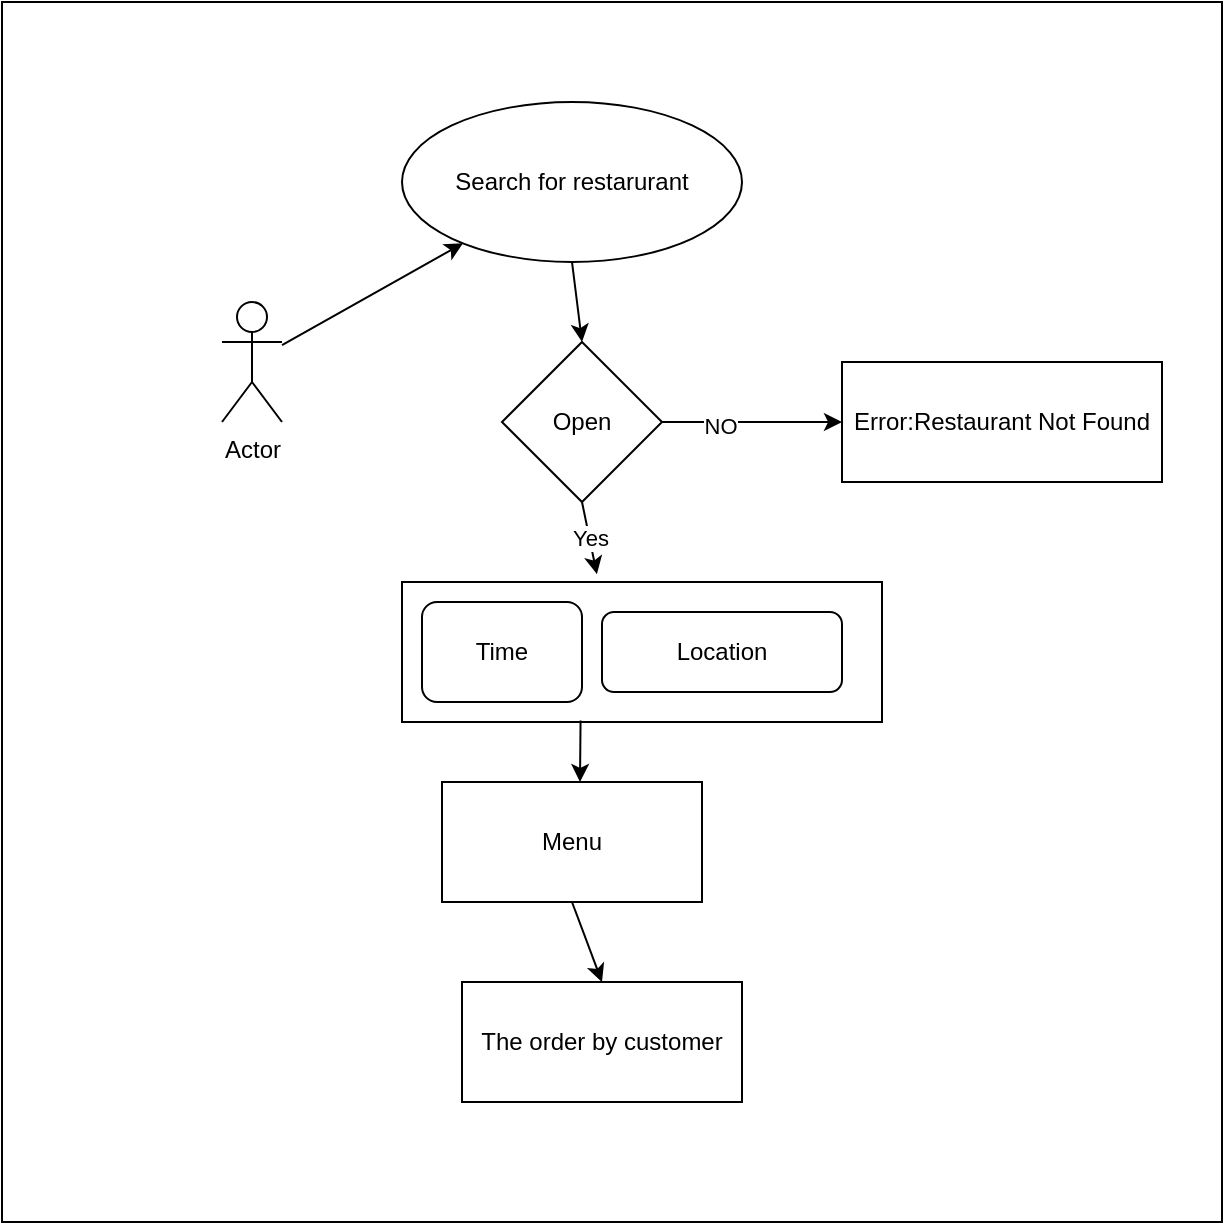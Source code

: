 <mxfile version="14.9.7" type="device"><diagram id="4bOLKC3sLuqVElzIONuH" name="Page-1"><mxGraphModel dx="782" dy="520" grid="1" gridSize="10" guides="1" tooltips="1" connect="1" arrows="1" fold="1" page="1" pageScale="1" pageWidth="850" pageHeight="1100" math="0" shadow="0"><root><mxCell id="0"/><mxCell id="1" parent="0"/><mxCell id="1W0pj__O9mx5R9o-9Jve-1" value="" style="whiteSpace=wrap;html=1;aspect=fixed;" vertex="1" parent="1"><mxGeometry x="140" y="110" width="610" height="610" as="geometry"/></mxCell><mxCell id="1W0pj__O9mx5R9o-9Jve-2" value="Actor" style="shape=umlActor;verticalLabelPosition=bottom;verticalAlign=top;html=1;outlineConnect=0;" vertex="1" parent="1"><mxGeometry x="250" y="260" width="30" height="60" as="geometry"/></mxCell><mxCell id="1W0pj__O9mx5R9o-9Jve-3" value="" style="endArrow=classic;html=1;" edge="1" parent="1" source="1W0pj__O9mx5R9o-9Jve-2" target="1W0pj__O9mx5R9o-9Jve-4"><mxGeometry width="50" height="50" relative="1" as="geometry"><mxPoint x="370" y="290" as="sourcePoint"/><mxPoint x="340" y="250" as="targetPoint"/><Array as="points"/></mxGeometry></mxCell><mxCell id="1W0pj__O9mx5R9o-9Jve-4" value="Search for restarurant" style="ellipse;whiteSpace=wrap;html=1;" vertex="1" parent="1"><mxGeometry x="340" y="160" width="170" height="80" as="geometry"/></mxCell><mxCell id="1W0pj__O9mx5R9o-9Jve-7" value="Open" style="rhombus;whiteSpace=wrap;html=1;" vertex="1" parent="1"><mxGeometry x="390" y="280" width="80" height="80" as="geometry"/></mxCell><mxCell id="1W0pj__O9mx5R9o-9Jve-8" value="" style="endArrow=classic;html=1;entryX=0.5;entryY=0;entryDx=0;entryDy=0;exitX=0.5;exitY=1;exitDx=0;exitDy=0;" edge="1" parent="1" source="1W0pj__O9mx5R9o-9Jve-4" target="1W0pj__O9mx5R9o-9Jve-7"><mxGeometry width="50" height="50" relative="1" as="geometry"><mxPoint x="370" y="290" as="sourcePoint"/><mxPoint x="420" y="240" as="targetPoint"/></mxGeometry></mxCell><mxCell id="1W0pj__O9mx5R9o-9Jve-9" value="Error:Restaurant Not Found" style="rounded=0;whiteSpace=wrap;html=1;" vertex="1" parent="1"><mxGeometry x="560" y="290" width="160" height="60" as="geometry"/></mxCell><mxCell id="1W0pj__O9mx5R9o-9Jve-10" value="" style="endArrow=classic;html=1;entryX=0;entryY=0.5;entryDx=0;entryDy=0;exitX=1;exitY=0.5;exitDx=0;exitDy=0;" edge="1" parent="1" source="1W0pj__O9mx5R9o-9Jve-7" target="1W0pj__O9mx5R9o-9Jve-9"><mxGeometry width="50" height="50" relative="1" as="geometry"><mxPoint x="370" y="450" as="sourcePoint"/><mxPoint x="420" y="400" as="targetPoint"/></mxGeometry></mxCell><mxCell id="1W0pj__O9mx5R9o-9Jve-14" value="NO" style="edgeLabel;html=1;align=center;verticalAlign=middle;resizable=0;points=[];" vertex="1" connectable="0" parent="1W0pj__O9mx5R9o-9Jve-10"><mxGeometry x="-0.363" y="-2" relative="1" as="geometry"><mxPoint as="offset"/></mxGeometry></mxCell><mxCell id="1W0pj__O9mx5R9o-9Jve-15" value="" style="rounded=0;whiteSpace=wrap;html=1;" vertex="1" parent="1"><mxGeometry x="340" y="400" width="240" height="70" as="geometry"/></mxCell><mxCell id="1W0pj__O9mx5R9o-9Jve-16" value="Yes" style="endArrow=classic;html=1;entryX=0.406;entryY=-0.056;entryDx=0;entryDy=0;entryPerimeter=0;exitX=0.5;exitY=1;exitDx=0;exitDy=0;" edge="1" parent="1" source="1W0pj__O9mx5R9o-9Jve-7" target="1W0pj__O9mx5R9o-9Jve-15"><mxGeometry width="50" height="50" relative="1" as="geometry"><mxPoint x="370" y="400" as="sourcePoint"/><mxPoint x="420" y="350" as="targetPoint"/></mxGeometry></mxCell><mxCell id="1W0pj__O9mx5R9o-9Jve-17" value="Time" style="rounded=1;whiteSpace=wrap;html=1;" vertex="1" parent="1"><mxGeometry x="350" y="410" width="80" height="50" as="geometry"/></mxCell><mxCell id="1W0pj__O9mx5R9o-9Jve-18" value="Location" style="rounded=1;whiteSpace=wrap;html=1;" vertex="1" parent="1"><mxGeometry x="440" y="415" width="120" height="40" as="geometry"/></mxCell><mxCell id="1W0pj__O9mx5R9o-9Jve-19" value="Menu" style="rounded=0;whiteSpace=wrap;html=1;" vertex="1" parent="1"><mxGeometry x="360" y="500" width="130" height="60" as="geometry"/></mxCell><mxCell id="1W0pj__O9mx5R9o-9Jve-20" value="" style="endArrow=classic;html=1;exitX=0.372;exitY=0.99;exitDx=0;exitDy=0;exitPerimeter=0;" edge="1" parent="1" source="1W0pj__O9mx5R9o-9Jve-15"><mxGeometry width="50" height="50" relative="1" as="geometry"><mxPoint x="340" y="440" as="sourcePoint"/><mxPoint x="429" y="500" as="targetPoint"/></mxGeometry></mxCell><mxCell id="1W0pj__O9mx5R9o-9Jve-23" value="The order by customer" style="rounded=0;whiteSpace=wrap;html=1;" vertex="1" parent="1"><mxGeometry x="370" y="600" width="140" height="60" as="geometry"/></mxCell><mxCell id="1W0pj__O9mx5R9o-9Jve-24" value="" style="endArrow=classic;html=1;entryX=0.5;entryY=0;entryDx=0;entryDy=0;exitX=0.5;exitY=1;exitDx=0;exitDy=0;" edge="1" parent="1" source="1W0pj__O9mx5R9o-9Jve-19" target="1W0pj__O9mx5R9o-9Jve-23"><mxGeometry width="50" height="50" relative="1" as="geometry"><mxPoint x="340" y="580" as="sourcePoint"/><mxPoint x="390" y="530" as="targetPoint"/></mxGeometry></mxCell></root></mxGraphModel></diagram></mxfile>